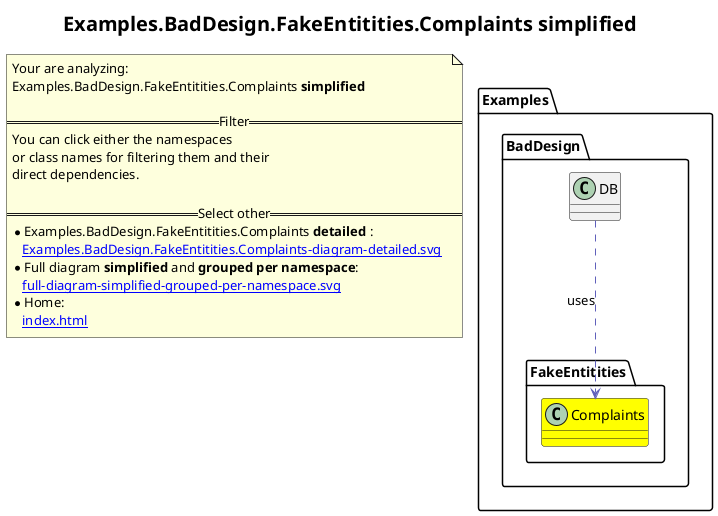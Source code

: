 @startuml
skinparam linetype ortho
title <size:20>Examples.BadDesign.FakeEntitities.Complaints **simplified** </size>
note "Your are analyzing:\nExamples.BadDesign.FakeEntitities.Complaints **simplified** \n\n==Filter==\nYou can click either the namespaces \nor class names for filtering them and their\ndirect dependencies.\n\n==Select other==\n* Examples.BadDesign.FakeEntitities.Complaints **detailed** :\n   [[Examples.BadDesign.FakeEntitities.Complaints-diagram-detailed.svg]]\n* Full diagram **simplified** and **grouped per namespace**:\n   [[full-diagram-simplified-grouped-per-namespace.svg]]\n* Home:\n   [[index.html]]" as FloatingNote
  class Examples.BadDesign.DB [[Examples.BadDesign.DB-diagram-simplified.svg]]  {
  }
    class Examples.BadDesign.FakeEntitities.Complaints [[Examples.BadDesign.FakeEntitities.Complaints-diagram-simplified.svg]] #yellow {
    }
 ' *************************************** 
 ' *************************************** 
 ' *************************************** 
' Class relations extracted from namespace:
' Examples.BadDesign
Examples.BadDesign.DB .[#6060BB].> Examples.BadDesign.FakeEntitities.Complaints  : uses 
' Class relations extracted from namespace:
' Examples.BadDesign.FakeEntitities
@enduml